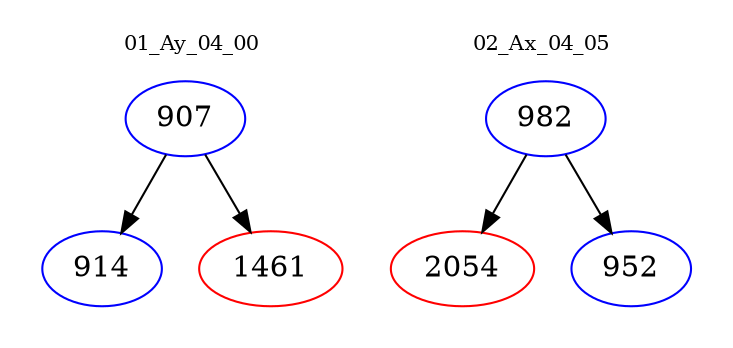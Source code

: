 digraph{
subgraph cluster_0 {
color = white
label = "01_Ay_04_00";
fontsize=10;
T0_907 [label="907", color="blue"]
T0_907 -> T0_914 [color="black"]
T0_914 [label="914", color="blue"]
T0_907 -> T0_1461 [color="black"]
T0_1461 [label="1461", color="red"]
}
subgraph cluster_1 {
color = white
label = "02_Ax_04_05";
fontsize=10;
T1_982 [label="982", color="blue"]
T1_982 -> T1_2054 [color="black"]
T1_2054 [label="2054", color="red"]
T1_982 -> T1_952 [color="black"]
T1_952 [label="952", color="blue"]
}
}
